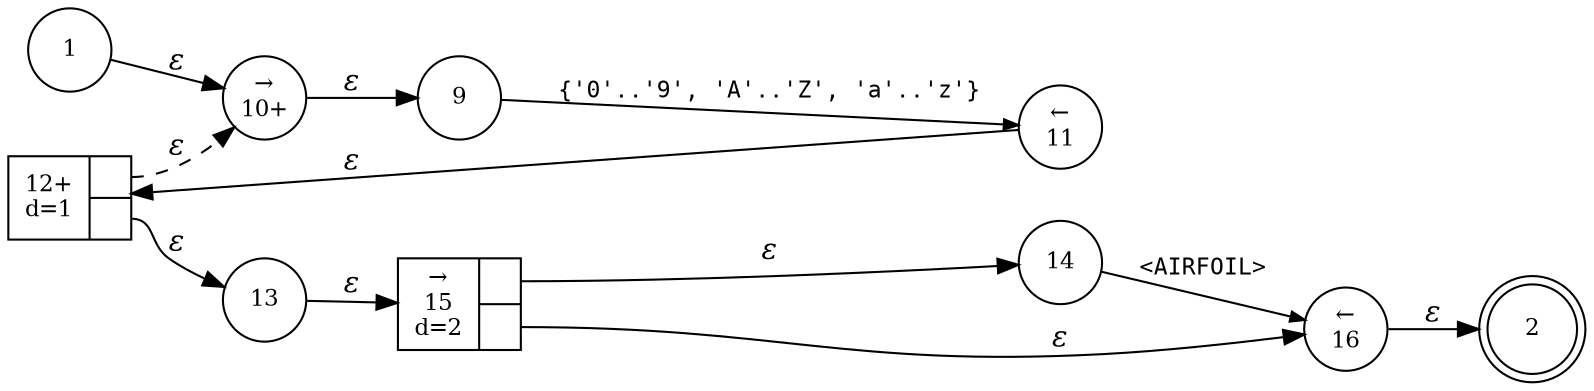 digraph ATN {
rankdir=LR;
s2[fontsize=11, label="2", shape=doublecircle, fixedsize=true, width=.6];
s16[fontsize=11,label="&larr;\n16", shape=circle, fixedsize=true, width=.55, peripheries=1];
s1[fontsize=11,label="1", shape=circle, fixedsize=true, width=.55, peripheries=1];
s9[fontsize=11,label="9", shape=circle, fixedsize=true, width=.55, peripheries=1];
s10[fontsize=11,label="&rarr;\n10+", shape=circle, fixedsize=true, width=.55, peripheries=1];
s11[fontsize=11,label="&larr;\n11", shape=circle, fixedsize=true, width=.55, peripheries=1];
s12[fontsize=11,label="{12+\nd=1|{<p0>|<p1>}}", shape=record, fixedsize=false, peripheries=1];
s13[fontsize=11,label="13", shape=circle, fixedsize=true, width=.55, peripheries=1];
s14[fontsize=11,label="14", shape=circle, fixedsize=true, width=.55, peripheries=1];
s15[fontsize=11,label="{&rarr;\n15\nd=2|{<p0>|<p1>}}", shape=record, fixedsize=false, peripheries=1];
s1 -> s10 [fontname="Times-Italic", label="&epsilon;"];
s10 -> s9 [fontname="Times-Italic", label="&epsilon;"];
s9 -> s11 [fontsize=11, fontname="Courier", arrowsize=.7, label = "{'0'..'9', 'A'..'Z', 'a'..'z'}", arrowhead = normal];
s11 -> s12 [fontname="Times-Italic", label="&epsilon;"];
s12:p0 -> s10 [fontname="Times-Italic", label="&epsilon;", style="dashed"];
s12:p1 -> s13 [fontname="Times-Italic", label="&epsilon;"];
s13 -> s15 [fontname="Times-Italic", label="&epsilon;"];
s15:p0 -> s14 [fontname="Times-Italic", label="&epsilon;"];
s15:p1 -> s16 [fontname="Times-Italic", label="&epsilon;"];
s14 -> s16 [fontsize=11, fontname="Courier", arrowsize=.7, label = "<AIRFOIL>", arrowhead = normal];
s16 -> s2 [fontname="Times-Italic", label="&epsilon;"];
}